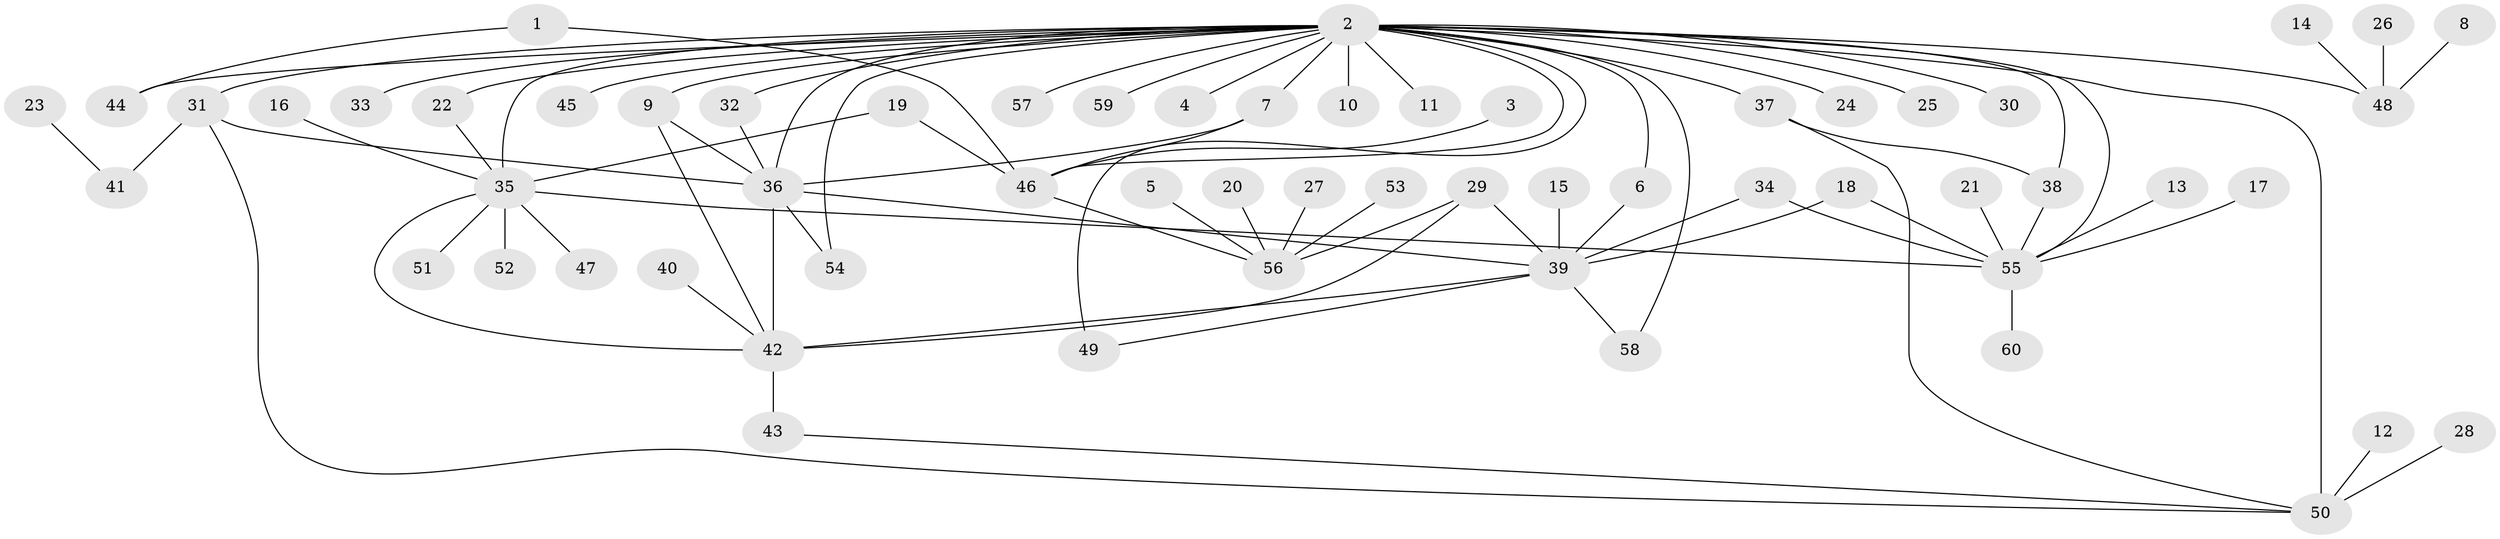 // original degree distribution, {9: 0.03361344537815126, 30: 0.008403361344537815, 5: 0.03361344537815126, 7: 0.008403361344537815, 1: 0.5378151260504201, 2: 0.20168067226890757, 10: 0.008403361344537815, 6: 0.025210084033613446, 3: 0.07563025210084033, 12: 0.008403361344537815, 4: 0.05042016806722689, 8: 0.008403361344537815}
// Generated by graph-tools (version 1.1) at 2025/25/03/09/25 03:25:58]
// undirected, 60 vertices, 84 edges
graph export_dot {
graph [start="1"]
  node [color=gray90,style=filled];
  1;
  2;
  3;
  4;
  5;
  6;
  7;
  8;
  9;
  10;
  11;
  12;
  13;
  14;
  15;
  16;
  17;
  18;
  19;
  20;
  21;
  22;
  23;
  24;
  25;
  26;
  27;
  28;
  29;
  30;
  31;
  32;
  33;
  34;
  35;
  36;
  37;
  38;
  39;
  40;
  41;
  42;
  43;
  44;
  45;
  46;
  47;
  48;
  49;
  50;
  51;
  52;
  53;
  54;
  55;
  56;
  57;
  58;
  59;
  60;
  1 -- 44 [weight=1.0];
  1 -- 46 [weight=1.0];
  2 -- 4 [weight=1.0];
  2 -- 6 [weight=1.0];
  2 -- 7 [weight=1.0];
  2 -- 9 [weight=1.0];
  2 -- 10 [weight=1.0];
  2 -- 11 [weight=1.0];
  2 -- 22 [weight=1.0];
  2 -- 24 [weight=1.0];
  2 -- 25 [weight=1.0];
  2 -- 30 [weight=1.0];
  2 -- 31 [weight=1.0];
  2 -- 32 [weight=1.0];
  2 -- 33 [weight=1.0];
  2 -- 35 [weight=2.0];
  2 -- 36 [weight=1.0];
  2 -- 37 [weight=1.0];
  2 -- 38 [weight=1.0];
  2 -- 44 [weight=2.0];
  2 -- 45 [weight=1.0];
  2 -- 46 [weight=1.0];
  2 -- 48 [weight=2.0];
  2 -- 49 [weight=2.0];
  2 -- 50 [weight=2.0];
  2 -- 54 [weight=1.0];
  2 -- 55 [weight=1.0];
  2 -- 57 [weight=1.0];
  2 -- 58 [weight=1.0];
  2 -- 59 [weight=1.0];
  3 -- 46 [weight=1.0];
  5 -- 56 [weight=1.0];
  6 -- 39 [weight=1.0];
  7 -- 36 [weight=1.0];
  7 -- 46 [weight=1.0];
  8 -- 48 [weight=1.0];
  9 -- 36 [weight=1.0];
  9 -- 42 [weight=1.0];
  12 -- 50 [weight=1.0];
  13 -- 55 [weight=1.0];
  14 -- 48 [weight=1.0];
  15 -- 39 [weight=1.0];
  16 -- 35 [weight=1.0];
  17 -- 55 [weight=1.0];
  18 -- 39 [weight=1.0];
  18 -- 55 [weight=1.0];
  19 -- 35 [weight=1.0];
  19 -- 46 [weight=1.0];
  20 -- 56 [weight=1.0];
  21 -- 55 [weight=1.0];
  22 -- 35 [weight=1.0];
  23 -- 41 [weight=1.0];
  26 -- 48 [weight=1.0];
  27 -- 56 [weight=1.0];
  28 -- 50 [weight=1.0];
  29 -- 39 [weight=1.0];
  29 -- 42 [weight=1.0];
  29 -- 56 [weight=1.0];
  31 -- 36 [weight=1.0];
  31 -- 41 [weight=1.0];
  31 -- 50 [weight=1.0];
  32 -- 36 [weight=1.0];
  34 -- 39 [weight=1.0];
  34 -- 55 [weight=1.0];
  35 -- 42 [weight=1.0];
  35 -- 47 [weight=1.0];
  35 -- 51 [weight=1.0];
  35 -- 52 [weight=1.0];
  35 -- 55 [weight=1.0];
  36 -- 39 [weight=1.0];
  36 -- 42 [weight=1.0];
  36 -- 54 [weight=1.0];
  37 -- 38 [weight=1.0];
  37 -- 50 [weight=1.0];
  38 -- 55 [weight=1.0];
  39 -- 42 [weight=1.0];
  39 -- 49 [weight=1.0];
  39 -- 58 [weight=1.0];
  40 -- 42 [weight=1.0];
  42 -- 43 [weight=2.0];
  43 -- 50 [weight=1.0];
  46 -- 56 [weight=1.0];
  53 -- 56 [weight=1.0];
  55 -- 60 [weight=1.0];
}
